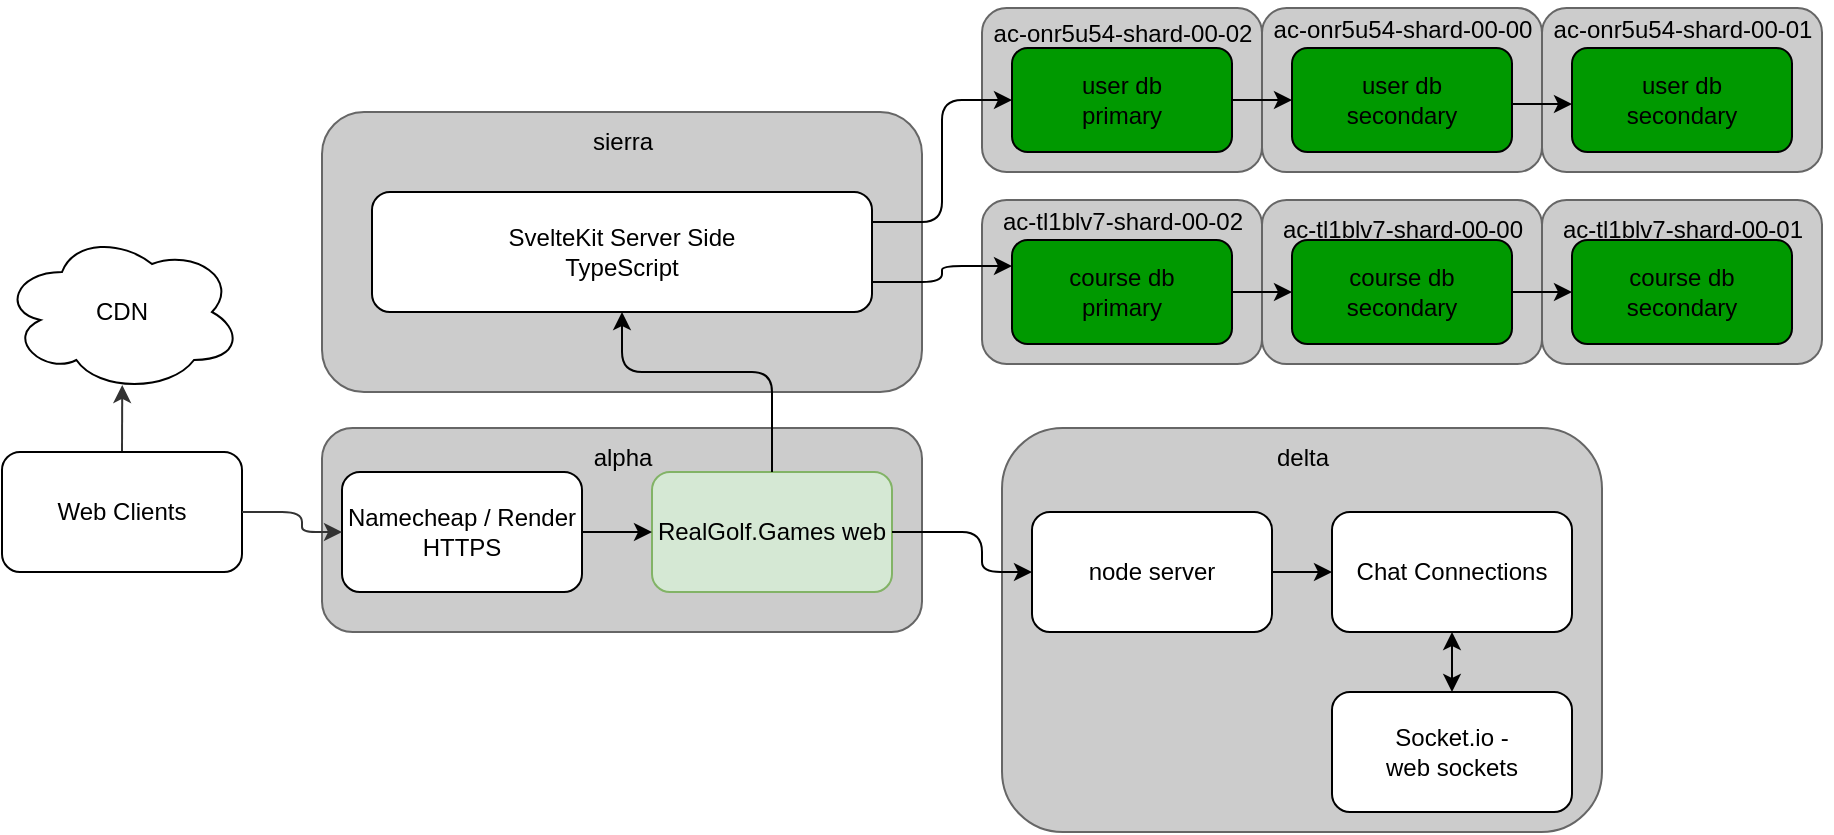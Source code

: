 <mxfile version="24.1.0" type="github">
  <diagram id="yPxyJZ8AM_hMuL3Unpa9" name="gitflow">
    <mxGraphModel dx="2458" dy="840" grid="1" gridSize="10" guides="1" tooltips="1" connect="1" arrows="1" fold="1" page="1" pageScale="1" pageWidth="1100" pageHeight="850" background="#ffffff" math="0" shadow="0">
      <root>
        <mxCell id="0" />
        <mxCell id="1" parent="0" />
        <mxCell id="23" value="" style="rounded=1;whiteSpace=wrap;html=1;fillColor=#CCCCCC;fontColor=#333333;strokeColor=#666666;" parent="1" vertex="1">
          <mxGeometry x="-580" y="428" width="300" height="202" as="geometry" />
        </mxCell>
        <mxCell id="5" value="" style="edgeStyle=none;orthogonalLoop=1;jettySize=auto;html=1;exitX=0.5;exitY=0;exitDx=0;exitDy=0;entryX=0.501;entryY=0.956;entryDx=0;entryDy=0;strokeColor=#333333;rounded=1;entryPerimeter=0;" parent="1" source="8" target="27" edge="1">
          <mxGeometry width="100" relative="1" as="geometry">
            <mxPoint x="-1020" y="445" as="sourcePoint" />
            <mxPoint x="-1020" y="410" as="targetPoint" />
            <Array as="points" />
          </mxGeometry>
        </mxCell>
        <mxCell id="6" value="" style="rounded=1;whiteSpace=wrap;html=1;fillColor=#CCCCCC;fontColor=#333333;strokeColor=#666666;" parent="1" vertex="1">
          <mxGeometry x="-920" y="428" width="300" height="102" as="geometry" />
        </mxCell>
        <mxCell id="8" value="&lt;font color=&quot;#000000&quot;&gt;Web Clients&lt;/font&gt;" style="rounded=1;whiteSpace=wrap;html=1;fillColor=#FFFFFF;strokeColor=#000000;" parent="1" vertex="1">
          <mxGeometry x="-1080" y="440" width="120" height="60" as="geometry" />
        </mxCell>
        <mxCell id="12" value="Namecheap / Render HTTPS" style="rounded=1;whiteSpace=wrap;html=1;fontColor=#000000;fillColor=#FFFFFF;strokeColor=#000000;" parent="1" vertex="1">
          <mxGeometry x="-910" y="450" width="120" height="60" as="geometry" />
        </mxCell>
        <mxCell id="13" value="RealGolf.Games web" style="rounded=1;whiteSpace=wrap;html=1;fillColor=#d5e8d4;strokeColor=#82b366;" parent="1" vertex="1">
          <mxGeometry x="-755" y="450" width="120" height="60" as="geometry" />
        </mxCell>
        <mxCell id="14" value="" style="edgeStyle=none;orthogonalLoop=1;jettySize=auto;html=1;rounded=1;strokeColor=#000000;fontColor=#000000;jumpStyle=none;exitX=1;exitY=0.5;exitDx=0;exitDy=0;entryX=0;entryY=0.5;entryDx=0;entryDy=0;" parent="1" source="12" target="13" edge="1">
          <mxGeometry width="100" relative="1" as="geometry">
            <mxPoint x="-780" y="370" as="sourcePoint" />
            <mxPoint x="-680" y="370" as="targetPoint" />
            <Array as="points" />
          </mxGeometry>
        </mxCell>
        <mxCell id="15" value="" style="rounded=1;whiteSpace=wrap;html=1;fillColor=#CCCCCC;fontColor=#333333;strokeColor=#666666;" parent="1" vertex="1">
          <mxGeometry x="-590" y="218" width="140" height="82" as="geometry" />
        </mxCell>
        <mxCell id="16" value="user db&lt;br&gt;primary" style="rounded=1;whiteSpace=wrap;html=1;fillColor=#009900;strokeColor=#000000;" parent="1" vertex="1">
          <mxGeometry x="-575" y="238" width="110" height="52" as="geometry" />
        </mxCell>
        <mxCell id="18" value="" style="rounded=1;whiteSpace=wrap;html=1;fillColor=#CCCCCC;fontColor=#333333;strokeColor=#666666;" parent="1" vertex="1">
          <mxGeometry x="-590" y="314" width="140" height="82" as="geometry" />
        </mxCell>
        <mxCell id="19" value="course db&lt;br&gt;primary" style="rounded=1;whiteSpace=wrap;html=1;fillColor=#009900;strokeColor=#000000;" parent="1" vertex="1">
          <mxGeometry x="-575" y="334" width="110" height="52" as="geometry" />
        </mxCell>
        <mxCell id="lyG4uXMeecLFZcEq1d1h-28" value="" style="endArrow=classic;html=1;exitX=1;exitY=0.5;exitDx=0;exitDy=0;entryX=0;entryY=0.5;entryDx=0;entryDy=0;strokeColor=#333333;rounded=1;jumpStyle=none;" parent="1" source="8" target="12" edge="1">
          <mxGeometry width="50" height="50" relative="1" as="geometry">
            <mxPoint x="-960" y="475" as="sourcePoint" />
            <mxPoint x="-930" y="475" as="targetPoint" />
            <Array as="points">
              <mxPoint x="-930" y="470" />
              <mxPoint x="-930" y="480" />
            </Array>
          </mxGeometry>
        </mxCell>
        <mxCell id="OIw125gu9rK1P23KZEGV-66" style="edgeStyle=orthogonalEdgeStyle;rounded=1;orthogonalLoop=1;jettySize=auto;html=1;exitX=1;exitY=0.5;exitDx=0;exitDy=0;entryX=0;entryY=0.5;entryDx=0;entryDy=0;curved=0;" edge="1" parent="1" source="22" target="OIw125gu9rK1P23KZEGV-65">
          <mxGeometry relative="1" as="geometry" />
        </mxCell>
        <mxCell id="22" value="node server" style="rounded=1;whiteSpace=wrap;html=1;fontColor=#000000;fillColor=#FFFFFF;strokeColor=#000000;" parent="1" vertex="1">
          <mxGeometry x="-565" y="470" width="120" height="60" as="geometry" />
        </mxCell>
        <mxCell id="24" value="Socket.io -&lt;br&gt;web sockets" style="rounded=1;whiteSpace=wrap;html=1;fontColor=#000000;fillColor=#FFFFFF;strokeColor=#000000;" parent="1" vertex="1">
          <mxGeometry x="-415" y="560" width="120" height="60" as="geometry" />
        </mxCell>
        <mxCell id="25" value="" style="edgeStyle=none;orthogonalLoop=1;jettySize=auto;html=1;rounded=1;strokeColor=#000000;fontColor=#000000;jumpStyle=none;exitX=1;exitY=0.5;exitDx=0;exitDy=0;entryX=0;entryY=0.5;entryDx=0;entryDy=0;" parent="1" source="13" target="22" edge="1">
          <mxGeometry width="100" relative="1" as="geometry">
            <mxPoint x="-620" y="479.83" as="sourcePoint" />
            <mxPoint x="-585" y="479.83" as="targetPoint" />
            <Array as="points">
              <mxPoint x="-590" y="480" />
              <mxPoint x="-590" y="500" />
            </Array>
          </mxGeometry>
        </mxCell>
        <mxCell id="27" value="CDN" style="ellipse;shape=cloud;whiteSpace=wrap;html=1;strokeColor=#000000;fontColor=#000000;fillColor=#FFFFFF;" parent="1" vertex="1">
          <mxGeometry x="-1080" y="330" width="120" height="80" as="geometry" />
        </mxCell>
        <mxCell id="28" value="alpha" style="text;html=1;align=center;verticalAlign=middle;resizable=0;points=[];autosize=1;strokeColor=none;fillColor=none;fontColor=#000000;" parent="1" vertex="1">
          <mxGeometry x="-795" y="428" width="50" height="30" as="geometry" />
        </mxCell>
        <mxCell id="30" value="&lt;span style=&quot;text-align: start;&quot;&gt;&lt;font face=&quot;Helvetica&quot;&gt;ac-tl1blv7-shard-00-02&lt;/font&gt;&lt;/span&gt;" style="text;html=1;align=center;verticalAlign=middle;resizable=0;points=[];autosize=1;strokeColor=none;fillColor=none;fontColor=#000000;" parent="1" vertex="1">
          <mxGeometry x="-590" y="310" width="140" height="30" as="geometry" />
        </mxCell>
        <mxCell id="31" value="delta" style="text;html=1;align=center;verticalAlign=middle;resizable=0;points=[];autosize=1;strokeColor=none;fillColor=none;fontColor=#000000;" parent="1" vertex="1">
          <mxGeometry x="-455" y="428" width="50" height="30" as="geometry" />
        </mxCell>
        <mxCell id="32" value="" style="rounded=1;whiteSpace=wrap;html=1;fillColor=#CCCCCC;fontColor=#333333;strokeColor=#666666;" parent="1" vertex="1">
          <mxGeometry x="-920" y="270" width="300" height="140" as="geometry" />
        </mxCell>
        <mxCell id="33" value="sierra" style="text;html=1;align=center;verticalAlign=middle;resizable=0;points=[];autosize=1;strokeColor=none;fillColor=none;fontColor=#000000;" parent="1" vertex="1">
          <mxGeometry x="-795" y="270" width="50" height="30" as="geometry" />
        </mxCell>
        <mxCell id="OIw125gu9rK1P23KZEGV-53" style="edgeStyle=orthogonalEdgeStyle;rounded=1;orthogonalLoop=1;jettySize=auto;html=1;exitX=1;exitY=0.25;exitDx=0;exitDy=0;entryX=0;entryY=0.5;entryDx=0;entryDy=0;curved=0;" edge="1" parent="1" source="34" target="16">
          <mxGeometry relative="1" as="geometry" />
        </mxCell>
        <mxCell id="OIw125gu9rK1P23KZEGV-54" style="edgeStyle=orthogonalEdgeStyle;rounded=1;orthogonalLoop=1;jettySize=auto;html=1;exitX=1;exitY=0.75;exitDx=0;exitDy=0;entryX=0;entryY=0.25;entryDx=0;entryDy=0;curved=0;" edge="1" parent="1" source="34" target="19">
          <mxGeometry relative="1" as="geometry" />
        </mxCell>
        <mxCell id="34" value="SvelteKit Server Side&lt;br&gt;TypeScript" style="rounded=1;whiteSpace=wrap;html=1;fontColor=#000000;fillColor=#FFFFFF;strokeColor=#000000;" parent="1" vertex="1">
          <mxGeometry x="-895" y="310" width="250" height="60" as="geometry" />
        </mxCell>
        <mxCell id="37" value="" style="endArrow=classic;html=1;rounded=1;strokeColor=#000000;fontColor=#000000;jumpStyle=none;exitX=0.5;exitY=0;exitDx=0;exitDy=0;entryX=0.5;entryY=1;entryDx=0;entryDy=0;" parent="1" source="13" target="34" edge="1">
          <mxGeometry width="50" height="50" relative="1" as="geometry">
            <mxPoint x="-580" y="420" as="sourcePoint" />
            <mxPoint x="-530" y="370" as="targetPoint" />
            <Array as="points">
              <mxPoint x="-695" y="400" />
              <mxPoint x="-730" y="400" />
              <mxPoint x="-770" y="400" />
            </Array>
          </mxGeometry>
        </mxCell>
        <mxCell id="OIw125gu9rK1P23KZEGV-37" value="" style="rounded=1;whiteSpace=wrap;html=1;fillColor=#CCCCCC;fontColor=#333333;strokeColor=#666666;" vertex="1" parent="1">
          <mxGeometry x="-450" y="218" width="140" height="82" as="geometry" />
        </mxCell>
        <mxCell id="OIw125gu9rK1P23KZEGV-38" value="user db&lt;br&gt;secondary" style="rounded=1;whiteSpace=wrap;html=1;fillColor=#009900;strokeColor=#000000;" vertex="1" parent="1">
          <mxGeometry x="-435" y="238" width="110" height="52" as="geometry" />
        </mxCell>
        <mxCell id="OIw125gu9rK1P23KZEGV-39" value="&lt;span style=&quot;text-align: start;&quot;&gt;&lt;font face=&quot;Helvetica&quot; style=&quot;font-size: 12px;&quot;&gt;ac-onr5u54-shard-00-00&lt;/font&gt;&lt;/span&gt;" style="text;html=1;align=center;verticalAlign=middle;resizable=0;points=[];autosize=1;fillColor=none;" vertex="1" parent="1">
          <mxGeometry x="-455" y="214" width="150" height="30" as="geometry" />
        </mxCell>
        <mxCell id="OIw125gu9rK1P23KZEGV-41" value="" style="rounded=1;whiteSpace=wrap;html=1;fillColor=#CCCCCC;fontColor=#333333;strokeColor=#666666;" vertex="1" parent="1">
          <mxGeometry x="-310" y="218" width="140" height="82" as="geometry" />
        </mxCell>
        <mxCell id="OIw125gu9rK1P23KZEGV-42" value="user db&lt;br&gt;secondary" style="rounded=1;whiteSpace=wrap;html=1;fillColor=#009900;strokeColor=#000000;" vertex="1" parent="1">
          <mxGeometry x="-295" y="238" width="110" height="52" as="geometry" />
        </mxCell>
        <mxCell id="OIw125gu9rK1P23KZEGV-43" value="&lt;span style=&quot;text-align: start;&quot;&gt;&lt;font face=&quot;Helvetica&quot; style=&quot;font-size: 12px;&quot;&gt;ac-onr5u54-shard-00-01&lt;/font&gt;&lt;/span&gt;" style="text;html=1;align=center;verticalAlign=middle;resizable=0;points=[];autosize=1;fillColor=none;" vertex="1" parent="1">
          <mxGeometry x="-315" y="214" width="150" height="30" as="geometry" />
        </mxCell>
        <mxCell id="OIw125gu9rK1P23KZEGV-44" value="" style="rounded=1;whiteSpace=wrap;html=1;fillColor=#CCCCCC;fontColor=#333333;strokeColor=#666666;" vertex="1" parent="1">
          <mxGeometry x="-450" y="314" width="140" height="82" as="geometry" />
        </mxCell>
        <mxCell id="OIw125gu9rK1P23KZEGV-45" value="course db&lt;br&gt;secondary" style="rounded=1;whiteSpace=wrap;html=1;fillColor=#009900;strokeColor=#000000;" vertex="1" parent="1">
          <mxGeometry x="-435" y="334" width="110" height="52" as="geometry" />
        </mxCell>
        <mxCell id="OIw125gu9rK1P23KZEGV-50" value="" style="rounded=1;whiteSpace=wrap;html=1;fillColor=#CCCCCC;fontColor=#333333;strokeColor=#666666;" vertex="1" parent="1">
          <mxGeometry x="-310" y="314" width="140" height="82" as="geometry" />
        </mxCell>
        <mxCell id="OIw125gu9rK1P23KZEGV-51" value="course db&lt;br&gt;secondary" style="rounded=1;whiteSpace=wrap;html=1;fillColor=#009900;strokeColor=#000000;" vertex="1" parent="1">
          <mxGeometry x="-295" y="334" width="110" height="52" as="geometry" />
        </mxCell>
        <mxCell id="OIw125gu9rK1P23KZEGV-55" value="&lt;span style=&quot;text-align: start;&quot;&gt;&lt;font face=&quot;Helvetica&quot; style=&quot;font-size: 12px;&quot;&gt;ac-onr5u54-shard-00-02&lt;/font&gt;&lt;/span&gt;" style="text;html=1;align=center;verticalAlign=middle;resizable=0;points=[];autosize=1;fillColor=none;" vertex="1" parent="1">
          <mxGeometry x="-595" y="216" width="150" height="30" as="geometry" />
        </mxCell>
        <mxCell id="OIw125gu9rK1P23KZEGV-59" style="edgeStyle=orthogonalEdgeStyle;rounded=0;orthogonalLoop=1;jettySize=auto;html=1;exitX=1;exitY=0.5;exitDx=0;exitDy=0;entryX=0;entryY=0.5;entryDx=0;entryDy=0;" edge="1" parent="1">
          <mxGeometry relative="1" as="geometry">
            <mxPoint x="-465" y="360" as="sourcePoint" />
            <mxPoint x="-435" y="360" as="targetPoint" />
          </mxGeometry>
        </mxCell>
        <mxCell id="OIw125gu9rK1P23KZEGV-60" style="edgeStyle=orthogonalEdgeStyle;rounded=0;orthogonalLoop=1;jettySize=auto;html=1;exitX=1;exitY=0.5;exitDx=0;exitDy=0;entryX=0;entryY=0.5;entryDx=0;entryDy=0;" edge="1" parent="1">
          <mxGeometry relative="1" as="geometry">
            <mxPoint x="-325" y="360" as="sourcePoint" />
            <mxPoint x="-295" y="360" as="targetPoint" />
          </mxGeometry>
        </mxCell>
        <mxCell id="OIw125gu9rK1P23KZEGV-64" style="edgeStyle=orthogonalEdgeStyle;rounded=0;orthogonalLoop=1;jettySize=auto;html=1;exitX=1;exitY=0.5;exitDx=0;exitDy=0;entryX=0;entryY=0.5;entryDx=0;entryDy=0;" edge="1" parent="1">
          <mxGeometry relative="1" as="geometry">
            <mxPoint x="-325" y="266" as="sourcePoint" />
            <mxPoint x="-295" y="266" as="targetPoint" />
          </mxGeometry>
        </mxCell>
        <mxCell id="OIw125gu9rK1P23KZEGV-67" style="edgeStyle=orthogonalEdgeStyle;rounded=1;orthogonalLoop=1;jettySize=auto;html=1;exitX=0.5;exitY=1;exitDx=0;exitDy=0;entryX=0.5;entryY=0;entryDx=0;entryDy=0;curved=0;endArrow=classic;endFill=1;startArrow=classic;startFill=1;" edge="1" parent="1" source="OIw125gu9rK1P23KZEGV-65" target="24">
          <mxGeometry relative="1" as="geometry" />
        </mxCell>
        <mxCell id="OIw125gu9rK1P23KZEGV-65" value="Chat Connections" style="rounded=1;whiteSpace=wrap;html=1;fontColor=#000000;fillColor=#FFFFFF;strokeColor=#000000;" vertex="1" parent="1">
          <mxGeometry x="-415" y="470" width="120" height="60" as="geometry" />
        </mxCell>
        <mxCell id="OIw125gu9rK1P23KZEGV-71" style="edgeStyle=orthogonalEdgeStyle;rounded=0;orthogonalLoop=1;jettySize=auto;html=1;exitX=1;exitY=0.5;exitDx=0;exitDy=0;entryX=0;entryY=0.5;entryDx=0;entryDy=0;" edge="1" parent="1">
          <mxGeometry relative="1" as="geometry">
            <mxPoint x="-465" y="264" as="sourcePoint" />
            <mxPoint x="-435" y="264" as="targetPoint" />
          </mxGeometry>
        </mxCell>
        <mxCell id="OIw125gu9rK1P23KZEGV-72" value="&lt;span style=&quot;text-align: start;&quot;&gt;&lt;font face=&quot;Helvetica&quot;&gt;ac-tl1blv7-shard-00-00&lt;/font&gt;&lt;/span&gt;" style="text;html=1;align=center;verticalAlign=middle;resizable=0;points=[];autosize=1;strokeColor=none;fillColor=none;fontColor=#000000;" vertex="1" parent="1">
          <mxGeometry x="-450" y="314" width="140" height="30" as="geometry" />
        </mxCell>
        <mxCell id="OIw125gu9rK1P23KZEGV-73" value="&lt;span style=&quot;text-align: start;&quot;&gt;&lt;font face=&quot;Helvetica&quot;&gt;ac-tl1blv7-shard-00-01&lt;/font&gt;&lt;/span&gt;" style="text;html=1;align=center;verticalAlign=middle;resizable=0;points=[];autosize=1;strokeColor=none;fillColor=none;fontColor=#000000;" vertex="1" parent="1">
          <mxGeometry x="-310" y="314" width="140" height="30" as="geometry" />
        </mxCell>
      </root>
    </mxGraphModel>
  </diagram>
</mxfile>
